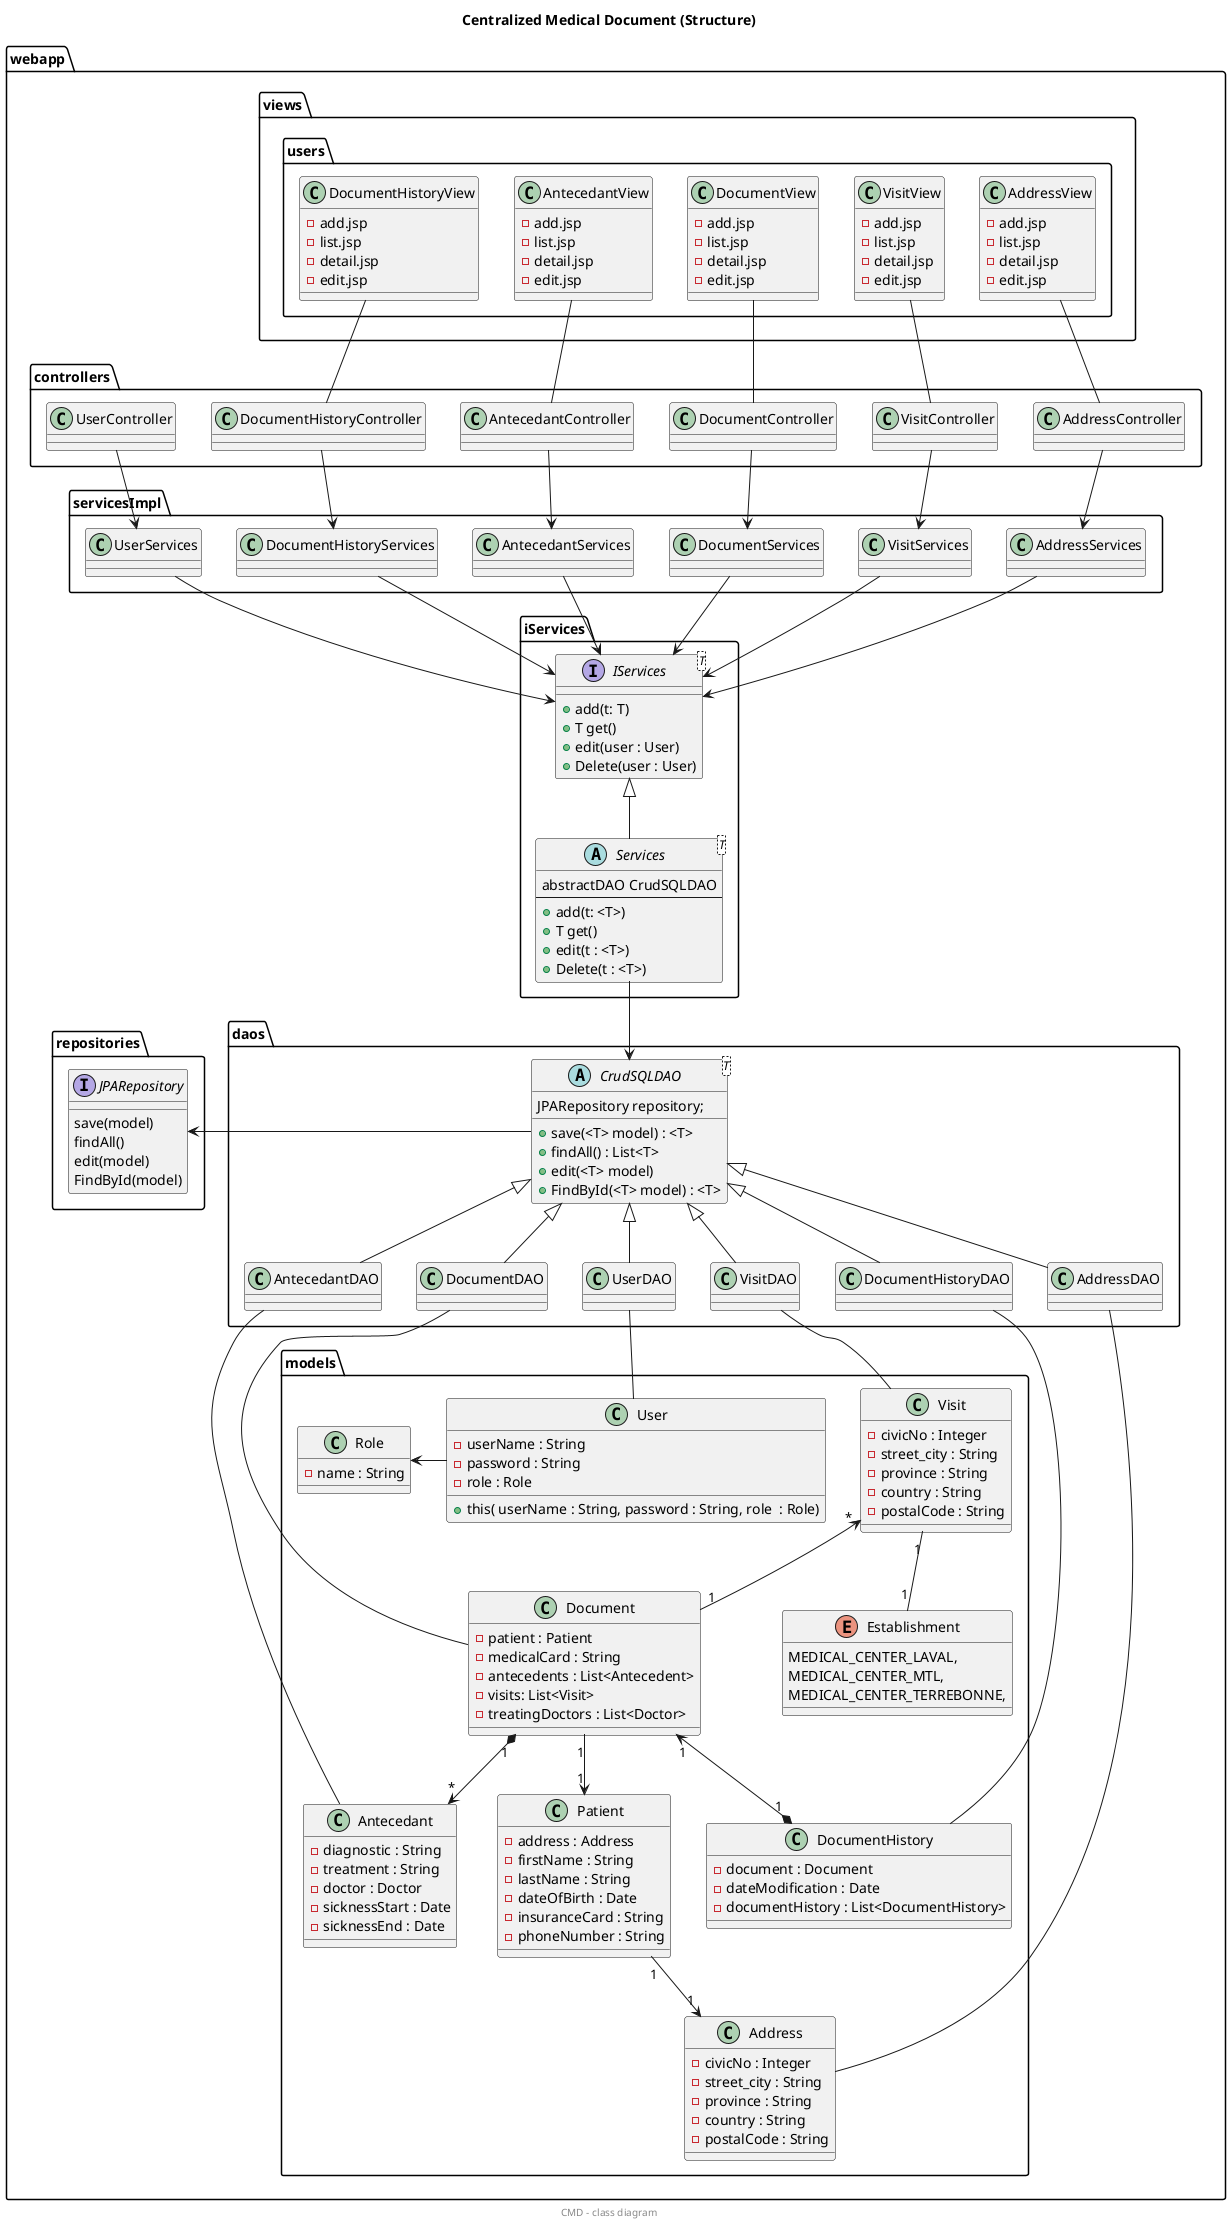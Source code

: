 @startuml
title **Centralized Medical Document** (Structure)
center footer CMD - class diagram
package webapp {
        package webapp.views { 

        package webapp.views.users {
          
              class VisitView { 
                - add.jsp
                - list.jsp
                - detail.jsp
                - edit.jsp
            }
               class DocumentView { 
                - add.jsp
                - list.jsp
                - detail.jsp
                - edit.jsp
            }
              class AddressView { 
                - add.jsp
                - list.jsp
                - detail.jsp
                - edit.jsp
            }

             class AntecedantView { 
                - add.jsp
                - list.jsp
                - detail.jsp
                - edit.jsp
            }
             
              class DocumentHistoryView { 
                - add.jsp
                - list.jsp
                - detail.jsp
                - edit.jsp
            }
          
        }
    }


    package webapp.repositories {
        interface JPARepository {
            save(model)
            findAll()
            edit(model)
            FindById(model)
        }


    }

package webapp.daos {
    abstract CrudSQLDAO<T> {
            JPARepository repository;
            + save(<T> model) : <T>
            + findAll() : List<T>
            + edit(<T> model) 
            + FindById(<T> model) : <T>

    }
    class UserDAO {
            
        }
    class VisitDAO { 

    }

    class DocumentDAO {

    }

    class AntecedantDAO {

    }
    class AddressDAO {

    }
    class DocumentHistoryDAO {

    }
}

    package webapp.models { 
        class Address {
        - civicNo : Integer
        - street_city : String
        - province : String
        - country : String
        - postalCode : String
        }

        class DocumentHistory  {
        - document : Document
        - dateModification : Date
        }

        class DocumentHistory {
        -  documentHistory : List<DocumentHistory>
        }
        
        enum Establishment {
        MEDICAL_CENTER_LAVAL,
        MEDICAL_CENTER_MTL,
        MEDICAL_CENTER_TERREBONNE,
        }
        

        class User { 
           - userName : String
           - password : String
           - role : Role
           + this( userName : String, password : String, role  : Role)
        }

        class Role {
            - name : String 
        }

        User -left-> Role

        class Document {
        - patient : Patient
        - medicalCard : String 
        - antecedents : List<Antecedent> 
        - visits: List<Visit> 
        - treatingDoctors : List<Doctor> 
            
        }

        class Visit { 
            - civicNo : Integer
            - street_city : String
            - province : String
            - country : String
            - postalCode : String
        }

        class Antecedant {
          - diagnostic : String
        - treatment : String
        - doctor : Doctor
        - sicknessStart : Date
        - sicknessEnd : Date
        }

        class Patient { 
               - address : Address 
                - firstName : String
                - lastName : String
                - dateOfBirth : Date
                - insuranceCard : String
                - phoneNumber : String
        }
    }
     package webapp.iServices {
        interface IServices<T> {
            + add(t: T)
            + T get() 
            + edit(user : User)
            + Delete(user : User)
        }
        abstract Services<T> extends IServices{ 
            abstractDAO CrudSQLDAO
            --
            + add(t: <T>)
            + T get() 
            + edit(t : <T>)
            + Delete(t : <T>)
        }
    }

      package webapp.controllers { 
        class UserController {

        }

        class AntecedantController { 

        }

        class VisitController { 

        }

        class DocumentController {

        }
        class DocumentHistoryController {

        }
        class AddressController {

        }
    }
    package webapp.servicesImpl {
        class UserServices {
         
        }

        class VisitServices {

        }

        class DocumentServices {

        }

        class AntecedantServices { 

        }
        class DocumentHistoryServices { 

        }
        class AddressServices {

        }
    }
    
    AntecedantController -- AntecedantView
    DocumentHistoryController -- DocumentHistoryView
    DocumentController -up- DocumentView 
    VisitController -up- VisitView
    AddressController -up- AddressView

    IServices <-left- UserServices
    Services -down-> CrudSQLDAO
    UserController --> UserServices  
  
    
    CrudSQLDAO -left-> JPARepository
    



    
    Document "1" *-down-> "*" Antecedant
    Visit "*" <-down-  "1" Document
    Patient "1" <-up- "1" Document
    Establishment "1" -up- "1" Visit
    Document "1" <--* "1" DocumentHistory
    Patient "1" -down-> "1" Address

    DocumentServices -> IServices
    VisitServices -> IServices
    AntecedantServices -> IServices
    DocumentHistoryServices -> IServices 
    AddressServices -down-> IServices


    AntecedantController -> AntecedantServices
    VisitController -> VisitServices
    DocumentController -> DocumentServices
    AddressController -> AddressServices
    DocumentHistoryController -> DocumentHistoryServices


    UserDAO -right- User
    DocumentDAO -down- Document
    AntecedantDAO -down- Antecedant
    VisitDAO -down- Visit
    AddressDAO -down- Address
    DocumentHistoryDAO -down- DocumentHistory

    VisitDAO -up-|> CrudSQLDAO 
    UserDAO -up-|> CrudSQLDAO 
    AddressDAO -up-|> CrudSQLDAO
    DocumentHistoryDAO -up-|> CrudSQLDAO
    
    DocumentDAO -up-|> CrudSQLDAO 
    AntecedantDAO -up-|> CrudSQLDAO 




}
@enduml